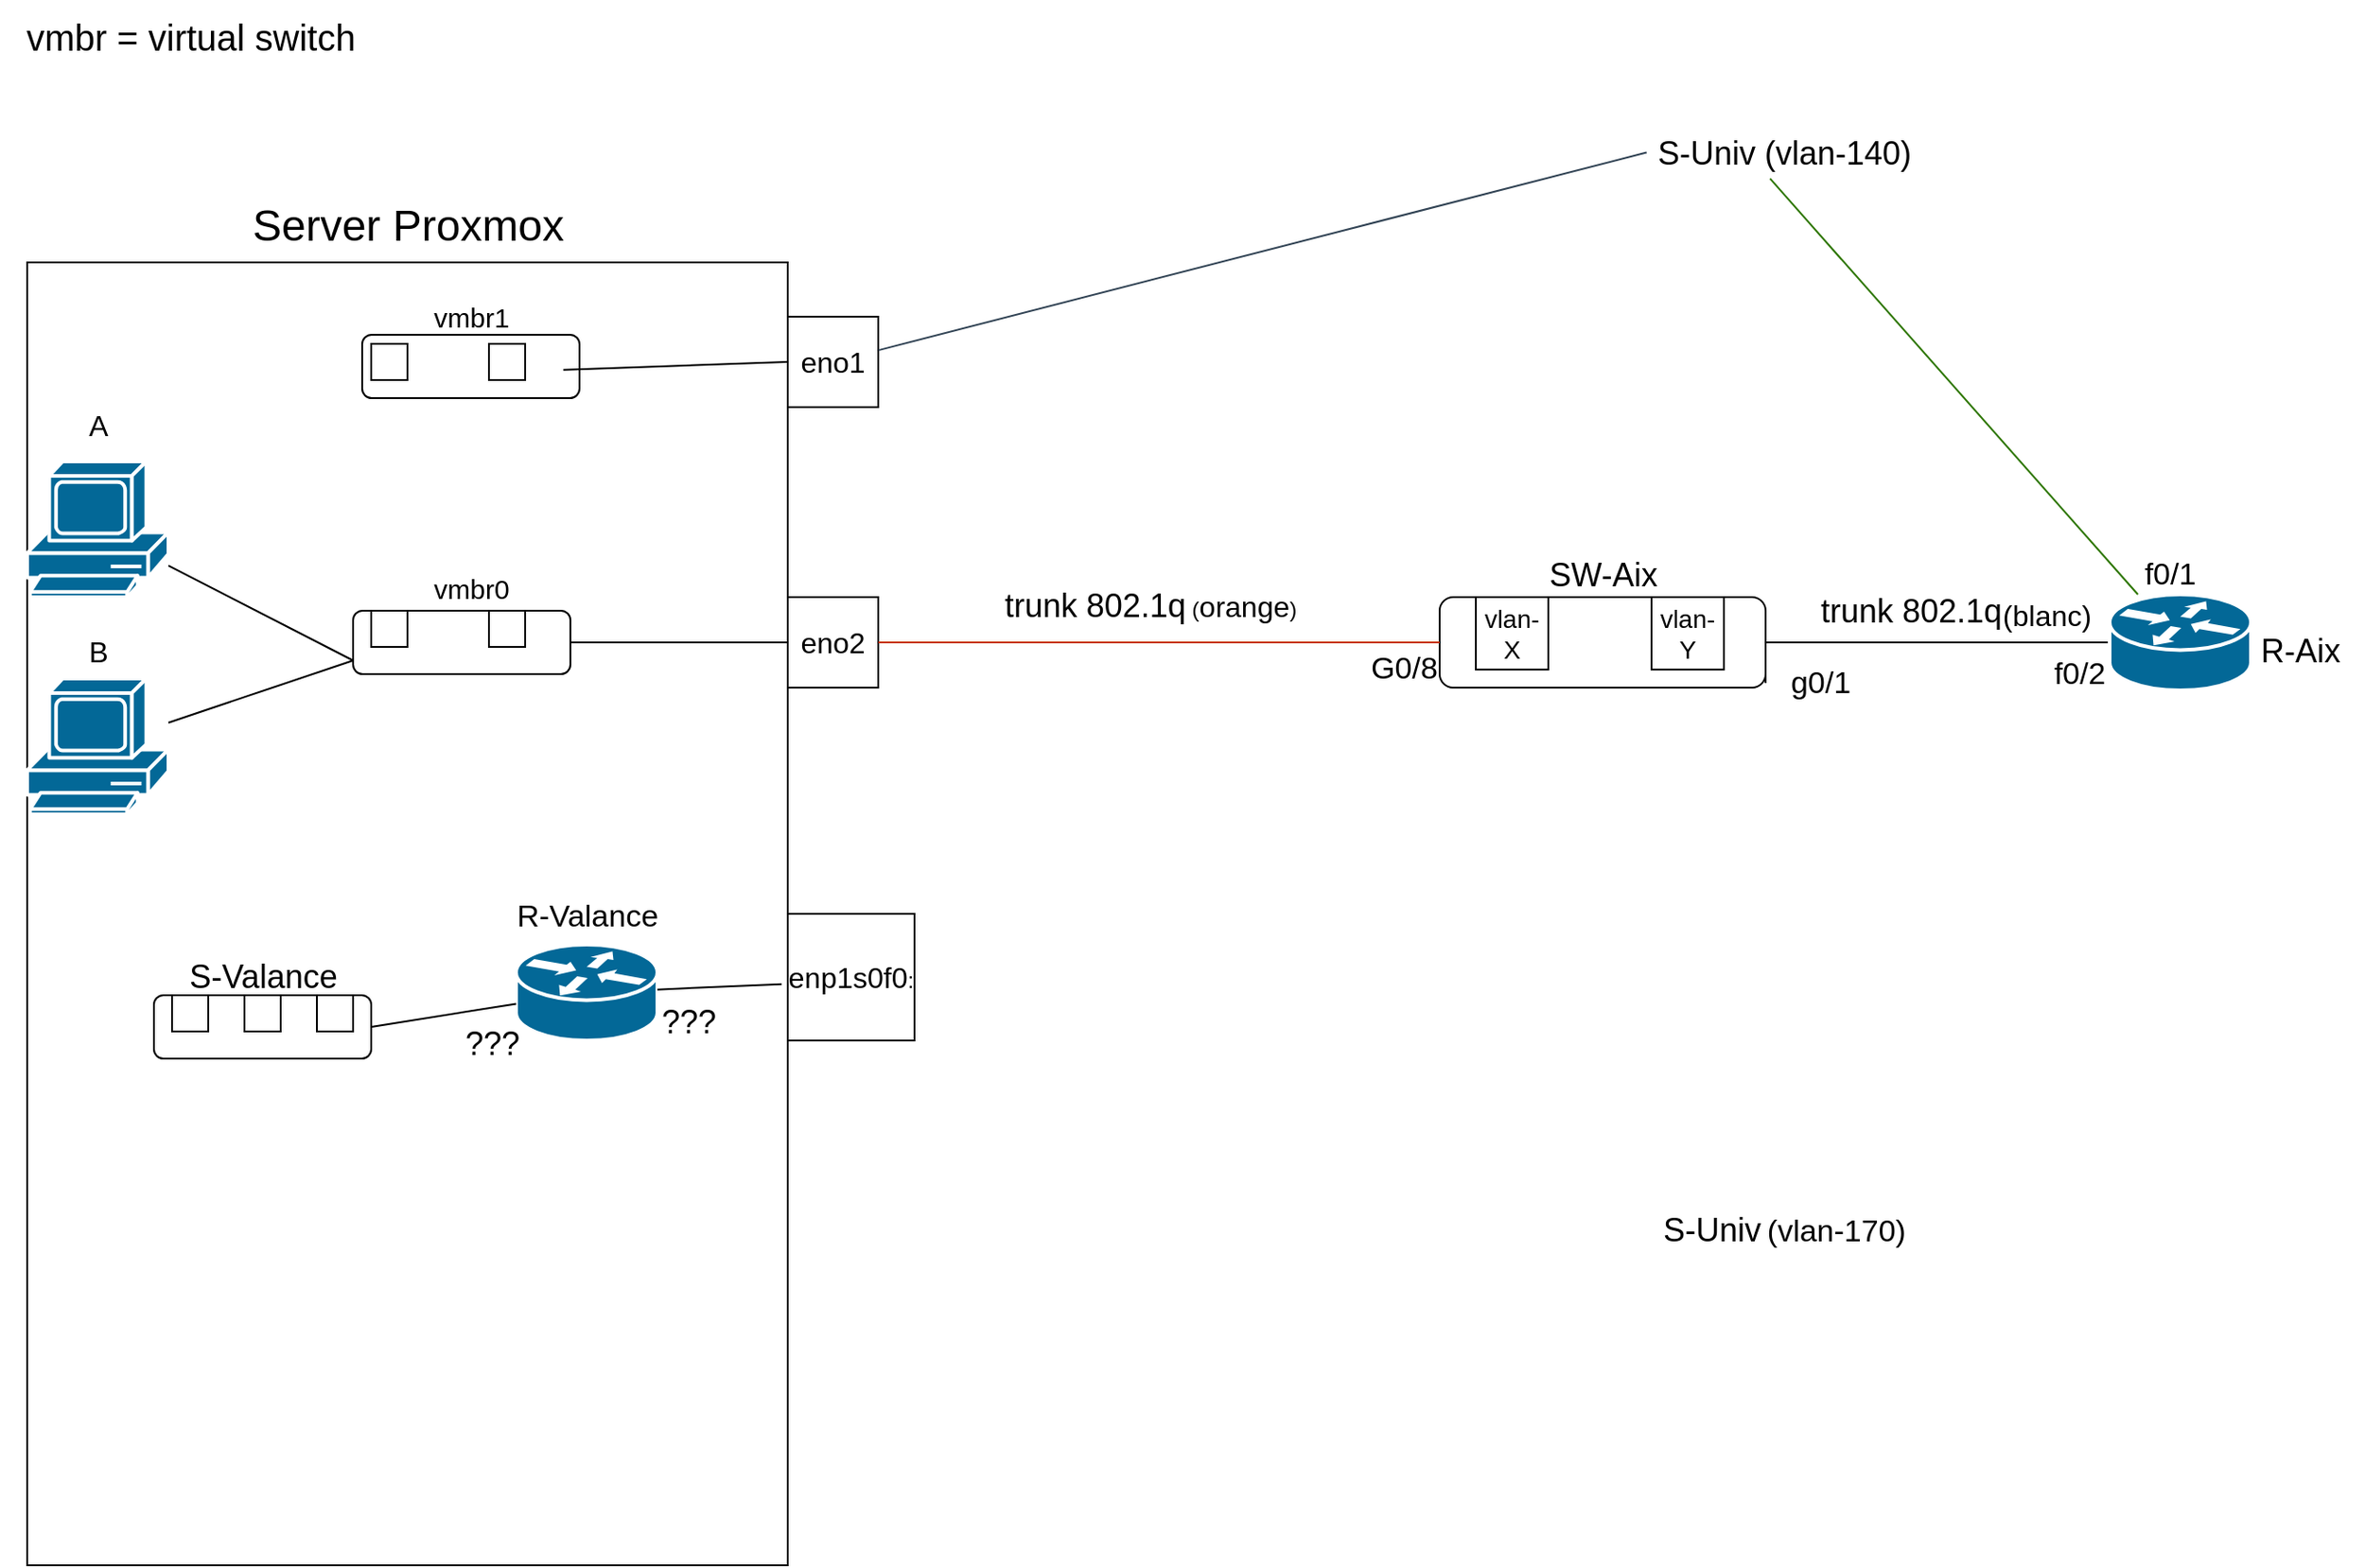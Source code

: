<mxfile version="26.1.3">
  <diagram name="Page-1" id="iNMzPLc5w_WyvSR_Hv6e">
    <mxGraphModel dx="2449" dy="1517" grid="1" gridSize="10" guides="1" tooltips="1" connect="1" arrows="1" fold="1" page="0" pageScale="1" pageWidth="827" pageHeight="1169" background="none" math="0" shadow="0">
      <root>
        <mxCell id="0" />
        <mxCell id="1" parent="0" />
        <mxCell id="RPZamispr7NFPFmBDFtn-1" value="&lt;br&gt;&lt;div&gt;&lt;br/&gt;&lt;/div&gt;" style="rounded=0;whiteSpace=wrap;html=1;" vertex="1" parent="1">
          <mxGeometry x="-120" y="80" width="420" height="720" as="geometry" />
        </mxCell>
        <mxCell id="RPZamispr7NFPFmBDFtn-3" value="&lt;font style=&quot;font-size: 24px;&quot;&gt;Server Proxmox&lt;/font&gt;" style="text;html=1;align=center;verticalAlign=middle;resizable=0;points=[];autosize=1;strokeColor=none;fillColor=none;" vertex="1" parent="1">
          <mxGeometry x="-10" y="40" width="200" height="40" as="geometry" />
        </mxCell>
        <mxCell id="RPZamispr7NFPFmBDFtn-5" value="&lt;font style=&quot;font-size: 16px;&quot;&gt;eno1&lt;/font&gt;" style="whiteSpace=wrap;html=1;aspect=fixed;" vertex="1" parent="1">
          <mxGeometry x="300" y="110" width="50" height="50" as="geometry" />
        </mxCell>
        <mxCell id="RPZamispr7NFPFmBDFtn-7" value="&lt;font style=&quot;font-size: 16px;&quot;&gt;eno2&lt;/font&gt;" style="whiteSpace=wrap;html=1;aspect=fixed;" vertex="1" parent="1">
          <mxGeometry x="300" y="265" width="50" height="50" as="geometry" />
        </mxCell>
        <mxCell id="RPZamispr7NFPFmBDFtn-8" value="&lt;font style=&quot;font-size: 16px;&quot;&gt;enp1s0f0&lt;/font&gt;:" style="whiteSpace=wrap;html=1;aspect=fixed;" vertex="1" parent="1">
          <mxGeometry x="300" y="440" width="70" height="70" as="geometry" />
        </mxCell>
        <mxCell id="RPZamispr7NFPFmBDFtn-14" value="" style="rounded=1;whiteSpace=wrap;html=1;" vertex="1" parent="1">
          <mxGeometry x="65" y="120" width="120" height="35" as="geometry" />
        </mxCell>
        <mxCell id="RPZamispr7NFPFmBDFtn-15" value="&lt;font style=&quot;font-size: 15px;&quot;&gt;vmbr1&lt;/font&gt;" style="text;html=1;align=center;verticalAlign=middle;resizable=0;points=[];autosize=1;strokeColor=none;fillColor=none;" vertex="1" parent="1">
          <mxGeometry x="90" y="95" width="70" height="30" as="geometry" />
        </mxCell>
        <mxCell id="RPZamispr7NFPFmBDFtn-16" value="" style="whiteSpace=wrap;html=1;aspect=fixed;" vertex="1" parent="1">
          <mxGeometry x="70" y="125" width="20" height="20" as="geometry" />
        </mxCell>
        <mxCell id="RPZamispr7NFPFmBDFtn-18" value="" style="whiteSpace=wrap;html=1;aspect=fixed;" vertex="1" parent="1">
          <mxGeometry x="135" y="125" width="20" height="20" as="geometry" />
        </mxCell>
        <mxCell id="RPZamispr7NFPFmBDFtn-23" value="&lt;font style=&quot;font-size: 18px;&quot;&gt;S-Univ (vlan-140)&lt;/font&gt;" style="text;html=1;align=center;verticalAlign=middle;resizable=0;points=[];autosize=1;strokeColor=none;fillColor=none;" vertex="1" parent="1">
          <mxGeometry x="770" width="160" height="40" as="geometry" />
        </mxCell>
        <mxCell id="RPZamispr7NFPFmBDFtn-24" value="" style="endArrow=none;html=1;rounded=0;entryX=0.027;entryY=0.481;entryDx=0;entryDy=0;entryPerimeter=0;fillColor=#647687;strokeColor=#314354;" edge="1" parent="1" source="RPZamispr7NFPFmBDFtn-5" target="RPZamispr7NFPFmBDFtn-23">
          <mxGeometry width="50" height="50" relative="1" as="geometry">
            <mxPoint x="500" y="140" as="sourcePoint" />
            <mxPoint x="550" y="90" as="targetPoint" />
          </mxGeometry>
        </mxCell>
        <mxCell id="RPZamispr7NFPFmBDFtn-25" value="" style="rounded=1;whiteSpace=wrap;html=1;" vertex="1" parent="1">
          <mxGeometry x="660" y="265" width="180" height="50" as="geometry" />
        </mxCell>
        <mxCell id="RPZamispr7NFPFmBDFtn-26" value="&lt;font style=&quot;font-size: 18px;&quot;&gt;SW-Aix&lt;/font&gt;" style="text;html=1;align=center;verticalAlign=middle;resizable=0;points=[];autosize=1;strokeColor=none;fillColor=none;" vertex="1" parent="1">
          <mxGeometry x="710" y="232.5" width="80" height="40" as="geometry" />
        </mxCell>
        <mxCell id="RPZamispr7NFPFmBDFtn-28" value="&lt;font style=&quot;font-size: 14px;&quot;&gt;vlan-X&lt;/font&gt;" style="whiteSpace=wrap;html=1;aspect=fixed;" vertex="1" parent="1">
          <mxGeometry x="680" y="265" width="40" height="40" as="geometry" />
        </mxCell>
        <mxCell id="RPZamispr7NFPFmBDFtn-29" value="&lt;font style=&quot;font-size: 14px;&quot;&gt;vlan-Y&lt;/font&gt;" style="whiteSpace=wrap;html=1;aspect=fixed;" vertex="1" parent="1">
          <mxGeometry x="777" y="265" width="40" height="40" as="geometry" />
        </mxCell>
        <mxCell id="RPZamispr7NFPFmBDFtn-30" value="" style="endArrow=none;html=1;rounded=0;entryX=1;entryY=0.5;entryDx=0;entryDy=0;fillColor=#fa6800;strokeColor=#C73500;" edge="1" parent="1" target="RPZamispr7NFPFmBDFtn-7">
          <mxGeometry width="50" height="50" relative="1" as="geometry">
            <mxPoint x="660" y="290" as="sourcePoint" />
            <mxPoint x="580" y="354.615" as="targetPoint" />
          </mxGeometry>
        </mxCell>
        <mxCell id="RPZamispr7NFPFmBDFtn-31" value="&lt;font style=&quot;font-size: 18px;&quot;&gt;trunk 802.1q&lt;/font&gt; (&lt;font style=&quot;font-size: 16px;&quot;&gt;orange&lt;/font&gt;)" style="text;html=1;align=center;verticalAlign=middle;resizable=0;points=[];autosize=1;strokeColor=none;fillColor=none;" vertex="1" parent="1">
          <mxGeometry x="410" y="250" width="180" height="40" as="geometry" />
        </mxCell>
        <mxCell id="RPZamispr7NFPFmBDFtn-32" value="&lt;font style=&quot;font-size: 17px;&quot;&gt;G0/8&lt;/font&gt;" style="text;html=1;align=center;verticalAlign=middle;resizable=0;points=[];autosize=1;strokeColor=none;fillColor=none;" vertex="1" parent="1">
          <mxGeometry x="610" y="290" width="60" height="30" as="geometry" />
        </mxCell>
        <mxCell id="RPZamispr7NFPFmBDFtn-33" value="" style="rounded=1;whiteSpace=wrap;html=1;" vertex="1" parent="1">
          <mxGeometry x="60" y="272.5" width="120" height="35" as="geometry" />
        </mxCell>
        <mxCell id="RPZamispr7NFPFmBDFtn-35" value="&lt;font style=&quot;font-size: 15px;&quot;&gt;vmbr0&lt;/font&gt;" style="text;html=1;align=center;verticalAlign=middle;resizable=0;points=[];autosize=1;strokeColor=none;fillColor=none;" vertex="1" parent="1">
          <mxGeometry x="90" y="245" width="70" height="30" as="geometry" />
        </mxCell>
        <mxCell id="RPZamispr7NFPFmBDFtn-36" value="" style="shape=mxgraph.cisco.computers_and_peripherals.pc;html=1;pointerEvents=1;dashed=0;fillColor=#036897;strokeColor=#ffffff;strokeWidth=2;verticalLabelPosition=bottom;verticalAlign=top;align=center;outlineConnect=0;fontSize=11;" vertex="1" parent="1">
          <mxGeometry x="-120" y="190" width="78" height="75" as="geometry" />
        </mxCell>
        <mxCell id="RPZamispr7NFPFmBDFtn-37" value="" style="shape=mxgraph.cisco.computers_and_peripherals.pc;html=1;pointerEvents=1;dashed=0;fillColor=#036897;strokeColor=#ffffff;strokeWidth=2;verticalLabelPosition=bottom;verticalAlign=top;align=center;outlineConnect=0;fontSize=11;" vertex="1" parent="1">
          <mxGeometry x="-120" y="310" width="78" height="75" as="geometry" />
        </mxCell>
        <mxCell id="RPZamispr7NFPFmBDFtn-39" value="" style="endArrow=none;html=1;rounded=0;" edge="1" parent="1" source="RPZamispr7NFPFmBDFtn-36">
          <mxGeometry width="50" height="50" relative="1" as="geometry">
            <mxPoint x="10" y="350" as="sourcePoint" />
            <mxPoint x="60" y="300" as="targetPoint" />
          </mxGeometry>
        </mxCell>
        <mxCell id="RPZamispr7NFPFmBDFtn-40" value="" style="endArrow=none;html=1;rounded=0;" edge="1" parent="1" source="RPZamispr7NFPFmBDFtn-37">
          <mxGeometry width="50" height="50" relative="1" as="geometry">
            <mxPoint x="10" y="350" as="sourcePoint" />
            <mxPoint x="60" y="300" as="targetPoint" />
          </mxGeometry>
        </mxCell>
        <mxCell id="RPZamispr7NFPFmBDFtn-41" value="&lt;font style=&quot;font-size: 16px;&quot;&gt;A&lt;/font&gt;" style="text;html=1;align=center;verticalAlign=middle;resizable=0;points=[];autosize=1;strokeColor=none;fillColor=none;" vertex="1" parent="1">
          <mxGeometry x="-96" y="155" width="30" height="30" as="geometry" />
        </mxCell>
        <mxCell id="RPZamispr7NFPFmBDFtn-44" value="" style="endArrow=none;html=1;rounded=0;exitX=0.926;exitY=0.555;exitDx=0;exitDy=0;exitPerimeter=0;" edge="1" parent="1" source="RPZamispr7NFPFmBDFtn-14">
          <mxGeometry width="50" height="50" relative="1" as="geometry">
            <mxPoint x="250" y="185" as="sourcePoint" />
            <mxPoint x="300" y="135" as="targetPoint" />
          </mxGeometry>
        </mxCell>
        <mxCell id="RPZamispr7NFPFmBDFtn-45" value="" style="endArrow=none;html=1;rounded=0;" edge="1" parent="1" source="RPZamispr7NFPFmBDFtn-33">
          <mxGeometry width="50" height="50" relative="1" as="geometry">
            <mxPoint x="250" y="340" as="sourcePoint" />
            <mxPoint x="300" y="290" as="targetPoint" />
          </mxGeometry>
        </mxCell>
        <mxCell id="RPZamispr7NFPFmBDFtn-47" value="" style="whiteSpace=wrap;html=1;aspect=fixed;" vertex="1" parent="1">
          <mxGeometry x="70" y="272.5" width="20" height="20" as="geometry" />
        </mxCell>
        <mxCell id="RPZamispr7NFPFmBDFtn-48" value="" style="whiteSpace=wrap;html=1;aspect=fixed;" vertex="1" parent="1">
          <mxGeometry x="135" y="272.5" width="20" height="20" as="geometry" />
        </mxCell>
        <mxCell id="RPZamispr7NFPFmBDFtn-50" value="&lt;font style=&quot;font-size: 16px;&quot;&gt;B&lt;/font&gt;" style="text;html=1;align=center;verticalAlign=middle;resizable=0;points=[];autosize=1;strokeColor=none;fillColor=none;" vertex="1" parent="1">
          <mxGeometry x="-96" y="280" width="30" height="30" as="geometry" />
        </mxCell>
        <mxCell id="RPZamispr7NFPFmBDFtn-51" value="" style="endArrow=none;html=1;rounded=0;entryX=0;entryY=0.5;entryDx=0;entryDy=0;entryPerimeter=0;exitX=1;exitY=0.5;exitDx=0;exitDy=0;" edge="1" parent="1" source="RPZamispr7NFPFmBDFtn-25" target="RPZamispr7NFPFmBDFtn-52">
          <mxGeometry width="50" height="50" relative="1" as="geometry">
            <mxPoint x="840" y="295" as="sourcePoint" />
            <mxPoint x="890" y="245" as="targetPoint" />
          </mxGeometry>
        </mxCell>
        <mxCell id="RPZamispr7NFPFmBDFtn-52" value="" style="shape=mxgraph.cisco.routers.router;html=1;pointerEvents=1;dashed=0;fillColor=#036897;strokeColor=#ffffff;strokeWidth=2;verticalLabelPosition=bottom;verticalAlign=top;align=center;outlineConnect=0;" vertex="1" parent="1">
          <mxGeometry x="1030" y="263.5" width="78" height="53" as="geometry" />
        </mxCell>
        <mxCell id="RPZamispr7NFPFmBDFtn-54" value="&lt;font style=&quot;font-size: 18px;&quot;&gt;R-Aix&lt;/font&gt;" style="text;html=1;align=center;verticalAlign=middle;resizable=0;points=[];autosize=1;strokeColor=none;fillColor=none;" vertex="1" parent="1">
          <mxGeometry x="1100" y="275" width="70" height="40" as="geometry" />
        </mxCell>
        <mxCell id="RPZamispr7NFPFmBDFtn-55" value="&lt;font style=&quot;font-size: 18px;&quot;&gt;trunk 802.1q &lt;/font&gt;" style="text;html=1;align=center;verticalAlign=middle;resizable=0;points=[];autosize=1;strokeColor=none;fillColor=none;" vertex="1" parent="1">
          <mxGeometry x="860" y="252.5" width="120" height="40" as="geometry" />
        </mxCell>
        <mxCell id="RPZamispr7NFPFmBDFtn-56" value="&lt;font style=&quot;font-size: 16px;&quot;&gt;(blanc)&lt;/font&gt;" style="text;html=1;align=center;verticalAlign=middle;resizable=0;points=[];autosize=1;strokeColor=none;fillColor=none;" vertex="1" parent="1">
          <mxGeometry x="960" y="260" width="70" height="30" as="geometry" />
        </mxCell>
        <mxCell id="RPZamispr7NFPFmBDFtn-57" value="" style="endArrow=none;html=1;rounded=0;entryX=0;entryY=0.5;entryDx=0;entryDy=0;entryPerimeter=0;" edge="1" parent="1" target="RPZamispr7NFPFmBDFtn-53">
          <mxGeometry width="50" height="50" relative="1" as="geometry">
            <mxPoint x="840" y="295" as="sourcePoint" />
            <mxPoint x="1030" y="295" as="targetPoint" />
          </mxGeometry>
        </mxCell>
        <mxCell id="RPZamispr7NFPFmBDFtn-53" value="&lt;font style=&quot;font-size: 17px;&quot;&gt;g0/1&lt;/font&gt;" style="text;html=1;align=center;verticalAlign=middle;resizable=0;points=[];autosize=1;strokeColor=none;fillColor=none;" vertex="1" parent="1">
          <mxGeometry x="840" y="297.5" width="60" height="30" as="geometry" />
        </mxCell>
        <mxCell id="RPZamispr7NFPFmBDFtn-59" value="" style="endArrow=none;html=1;rounded=0;exitX=0.453;exitY=0.843;exitDx=0;exitDy=0;exitPerimeter=0;fillColor=#60a917;strokeColor=#2D7600;" edge="1" parent="1" source="RPZamispr7NFPFmBDFtn-23" target="RPZamispr7NFPFmBDFtn-52">
          <mxGeometry width="50" height="50" relative="1" as="geometry">
            <mxPoint x="260" y="460" as="sourcePoint" />
            <mxPoint x="310" y="410" as="targetPoint" />
          </mxGeometry>
        </mxCell>
        <mxCell id="RPZamispr7NFPFmBDFtn-61" value="&lt;font style=&quot;font-size: 17px;&quot;&gt;f0/1&lt;/font&gt;" style="text;html=1;align=center;verticalAlign=middle;resizable=0;points=[];autosize=1;strokeColor=none;fillColor=none;" vertex="1" parent="1">
          <mxGeometry x="1038" y="237.5" width="50" height="30" as="geometry" />
        </mxCell>
        <mxCell id="RPZamispr7NFPFmBDFtn-66" value="&lt;font style=&quot;font-size: 18px;&quot;&gt;S-Univ&lt;/font&gt; &lt;font style=&quot;font-size: 17px;&quot;&gt;(vlan-170)&lt;/font&gt;" style="text;html=1;align=center;verticalAlign=middle;resizable=0;points=[];autosize=1;strokeColor=none;fillColor=none;" vertex="1" parent="1">
          <mxGeometry x="770" y="595" width="160" height="40" as="geometry" />
        </mxCell>
        <mxCell id="RPZamispr7NFPFmBDFtn-69" value="&lt;font style=&quot;font-size: 20px;&quot;&gt;vmbr = virtual switch&lt;/font&gt;" style="text;html=1;align=center;verticalAlign=middle;resizable=0;points=[];autosize=1;strokeColor=none;fillColor=none;" vertex="1" parent="1">
          <mxGeometry x="-135" y="-65" width="210" height="40" as="geometry" />
        </mxCell>
        <mxCell id="RPZamispr7NFPFmBDFtn-71" value="" style="shape=mxgraph.cisco.routers.router;html=1;pointerEvents=1;dashed=0;fillColor=#036897;strokeColor=#ffffff;strokeWidth=2;verticalLabelPosition=bottom;verticalAlign=top;align=center;outlineConnect=0;" vertex="1" parent="1">
          <mxGeometry x="150" y="457" width="78" height="53" as="geometry" />
        </mxCell>
        <mxCell id="RPZamispr7NFPFmBDFtn-74" value="&lt;font style=&quot;font-size: 17px;&quot;&gt;R-Valance&lt;/font&gt; " style="text;html=1;align=center;verticalAlign=middle;resizable=0;points=[];autosize=1;strokeColor=none;fillColor=none;" vertex="1" parent="1">
          <mxGeometry x="139" y="427" width="100" height="30" as="geometry" />
        </mxCell>
        <mxCell id="RPZamispr7NFPFmBDFtn-75" value="" style="endArrow=none;html=1;rounded=0;entryX=0.992;entryY=0.554;entryDx=0;entryDy=0;entryPerimeter=0;" edge="1" parent="1" source="RPZamispr7NFPFmBDFtn-71" target="RPZamispr7NFPFmBDFtn-1">
          <mxGeometry width="50" height="50" relative="1" as="geometry">
            <mxPoint x="370" y="460" as="sourcePoint" />
            <mxPoint x="420" y="410" as="targetPoint" />
          </mxGeometry>
        </mxCell>
        <mxCell id="RPZamispr7NFPFmBDFtn-76" value="&lt;font style=&quot;font-size: 18px;&quot;&gt;???&lt;/font&gt;" style="text;html=1;align=center;verticalAlign=middle;resizable=0;points=[];autosize=1;strokeColor=none;fillColor=none;" vertex="1" parent="1">
          <mxGeometry x="220" y="480" width="50" height="40" as="geometry" />
        </mxCell>
        <mxCell id="RPZamispr7NFPFmBDFtn-78" value="" style="rounded=1;whiteSpace=wrap;html=1;" vertex="1" parent="1">
          <mxGeometry x="-50" y="485" width="120" height="35" as="geometry" />
        </mxCell>
        <mxCell id="RPZamispr7NFPFmBDFtn-79" value="" style="endArrow=none;html=1;rounded=0;exitX=1;exitY=0.5;exitDx=0;exitDy=0;" edge="1" parent="1" source="RPZamispr7NFPFmBDFtn-78" target="RPZamispr7NFPFmBDFtn-71">
          <mxGeometry width="50" height="50" relative="1" as="geometry">
            <mxPoint x="370" y="460" as="sourcePoint" />
            <mxPoint x="530" y="570" as="targetPoint" />
          </mxGeometry>
        </mxCell>
        <mxCell id="RPZamispr7NFPFmBDFtn-80" value="&lt;font style=&quot;font-size: 18px;&quot;&gt;S-Valance&lt;/font&gt;" style="text;html=1;align=center;verticalAlign=middle;resizable=0;points=[];autosize=1;strokeColor=none;fillColor=none;" vertex="1" parent="1">
          <mxGeometry x="-45" y="455" width="110" height="40" as="geometry" />
        </mxCell>
        <mxCell id="RPZamispr7NFPFmBDFtn-81" value="" style="whiteSpace=wrap;html=1;aspect=fixed;" vertex="1" parent="1">
          <mxGeometry x="-40" y="485" width="20" height="20" as="geometry" />
        </mxCell>
        <mxCell id="RPZamispr7NFPFmBDFtn-82" value="" style="whiteSpace=wrap;html=1;aspect=fixed;" vertex="1" parent="1">
          <mxGeometry y="485" width="20" height="20" as="geometry" />
        </mxCell>
        <mxCell id="RPZamispr7NFPFmBDFtn-84" value="" style="whiteSpace=wrap;html=1;aspect=fixed;" vertex="1" parent="1">
          <mxGeometry x="40" y="485" width="20" height="20" as="geometry" />
        </mxCell>
        <mxCell id="RPZamispr7NFPFmBDFtn-85" value="&lt;font style=&quot;font-size: 18px;&quot;&gt;???&lt;/font&gt;" style="text;whiteSpace=wrap;html=1;" vertex="1" parent="1">
          <mxGeometry x="120" y="495" width="60" height="50" as="geometry" />
        </mxCell>
        <mxCell id="RPZamispr7NFPFmBDFtn-86" value="&lt;font style=&quot;font-size: 17px;&quot;&gt;f0/2&lt;/font&gt;" style="text;html=1;align=center;verticalAlign=middle;resizable=0;points=[];autosize=1;strokeColor=none;fillColor=none;" vertex="1" parent="1">
          <mxGeometry x="988" y="292.5" width="50" height="30" as="geometry" />
        </mxCell>
      </root>
    </mxGraphModel>
  </diagram>
</mxfile>
